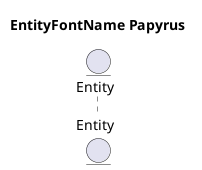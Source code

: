 @startuml
'!include ../../../plantuml-styles/plantuml-ae-skinparam-ex.iuml

skinparam EntityFontName Papyrus

title EntityFontName Papyrus

entity Entity 
@enduml